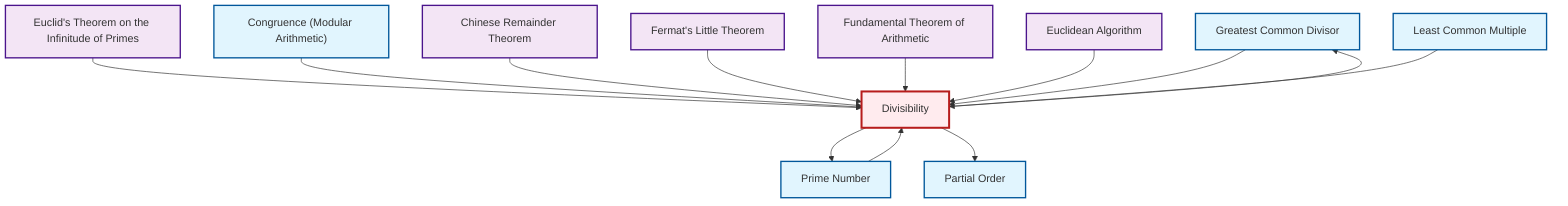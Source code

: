 graph TD
    classDef definition fill:#e1f5fe,stroke:#01579b,stroke-width:2px
    classDef theorem fill:#f3e5f5,stroke:#4a148c,stroke-width:2px
    classDef axiom fill:#fff3e0,stroke:#e65100,stroke-width:2px
    classDef example fill:#e8f5e9,stroke:#1b5e20,stroke-width:2px
    classDef current fill:#ffebee,stroke:#b71c1c,stroke-width:3px
    def-gcd["Greatest Common Divisor"]:::definition
    def-congruence["Congruence (Modular Arithmetic)"]:::definition
    thm-fermat-little["Fermat's Little Theorem"]:::theorem
    def-prime["Prime Number"]:::definition
    thm-euclid-infinitude-primes["Euclid's Theorem on the Infinitude of Primes"]:::theorem
    def-partial-order["Partial Order"]:::definition
    thm-euclidean-algorithm["Euclidean Algorithm"]:::theorem
    def-lcm["Least Common Multiple"]:::definition
    def-divisibility["Divisibility"]:::definition
    thm-chinese-remainder["Chinese Remainder Theorem"]:::theorem
    thm-fundamental-arithmetic["Fundamental Theorem of Arithmetic"]:::theorem
    thm-euclid-infinitude-primes --> def-divisibility
    def-congruence --> def-divisibility
    thm-chinese-remainder --> def-divisibility
    thm-fermat-little --> def-divisibility
    thm-fundamental-arithmetic --> def-divisibility
    def-divisibility --> def-gcd
    def-divisibility --> def-prime
    thm-euclidean-algorithm --> def-divisibility
    def-gcd --> def-divisibility
    def-prime --> def-divisibility
    def-lcm --> def-divisibility
    def-divisibility --> def-partial-order
    class def-divisibility current